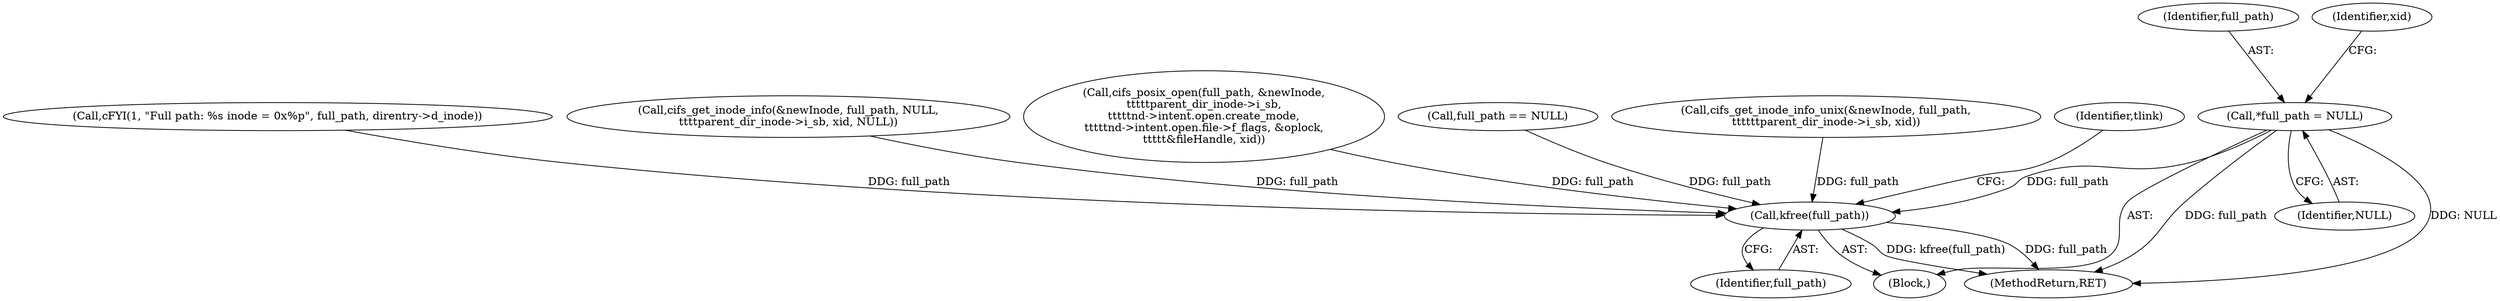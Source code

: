 digraph "0_linux_88d7d4e4a439f32acc56a6d860e415ee71d3df08@pointer" {
"1000145" [label="(Call,*full_path = NULL)"];
"1000492" [label="(Call,kfree(full_path))"];
"1000319" [label="(Call,cifs_posix_open(full_path, &newInode,\n\t\t\t\t\tparent_dir_inode->i_sb,\n\t\t\t\t\tnd->intent.open.create_mode,\n\t\t\t\t\tnd->intent.open.file->f_flags, &oplock,\n\t\t\t\t\t&fileHandle, xid))"];
"1000146" [label="(Identifier,full_path)"];
"1000150" [label="(Identifier,xid)"];
"1000501" [label="(MethodReturn,RET)"];
"1000493" [label="(Identifier,full_path)"];
"1000147" [label="(Identifier,NULL)"];
"1000248" [label="(Call,full_path == NULL)"];
"1000382" [label="(Call,cifs_get_inode_info_unix(&newInode, full_path,\n\t\t\t\t\t\tparent_dir_inode->i_sb, xid))"];
"1000495" [label="(Identifier,tlink)"];
"1000115" [label="(Block,)"];
"1000492" [label="(Call,kfree(full_path))"];
"1000272" [label="(Call,cFYI(1, \"Full path: %s inode = 0x%p\", full_path, direntry->d_inode))"];
"1000393" [label="(Call,cifs_get_inode_info(&newInode, full_path, NULL,\n\t\t\t\tparent_dir_inode->i_sb, xid, NULL))"];
"1000145" [label="(Call,*full_path = NULL)"];
"1000145" -> "1000115"  [label="AST: "];
"1000145" -> "1000147"  [label="CFG: "];
"1000146" -> "1000145"  [label="AST: "];
"1000147" -> "1000145"  [label="AST: "];
"1000150" -> "1000145"  [label="CFG: "];
"1000145" -> "1000501"  [label="DDG: full_path"];
"1000145" -> "1000501"  [label="DDG: NULL"];
"1000145" -> "1000492"  [label="DDG: full_path"];
"1000492" -> "1000115"  [label="AST: "];
"1000492" -> "1000493"  [label="CFG: "];
"1000493" -> "1000492"  [label="AST: "];
"1000495" -> "1000492"  [label="CFG: "];
"1000492" -> "1000501"  [label="DDG: full_path"];
"1000492" -> "1000501"  [label="DDG: kfree(full_path)"];
"1000393" -> "1000492"  [label="DDG: full_path"];
"1000272" -> "1000492"  [label="DDG: full_path"];
"1000319" -> "1000492"  [label="DDG: full_path"];
"1000382" -> "1000492"  [label="DDG: full_path"];
"1000248" -> "1000492"  [label="DDG: full_path"];
}
